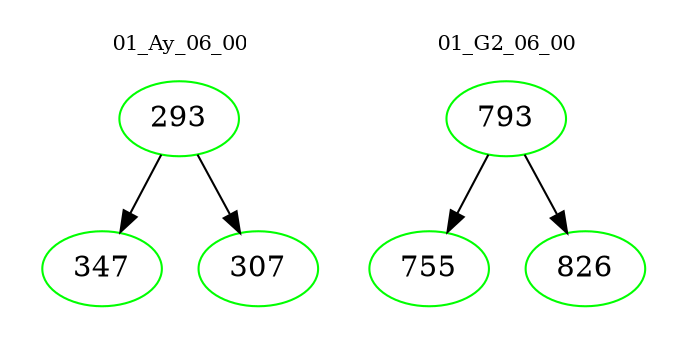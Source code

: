 digraph{
subgraph cluster_0 {
color = white
label = "01_Ay_06_00";
fontsize=10;
T0_293 [label="293", color="green"]
T0_293 -> T0_347 [color="black"]
T0_347 [label="347", color="green"]
T0_293 -> T0_307 [color="black"]
T0_307 [label="307", color="green"]
}
subgraph cluster_1 {
color = white
label = "01_G2_06_00";
fontsize=10;
T1_793 [label="793", color="green"]
T1_793 -> T1_755 [color="black"]
T1_755 [label="755", color="green"]
T1_793 -> T1_826 [color="black"]
T1_826 [label="826", color="green"]
}
}
